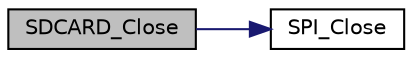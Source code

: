 digraph "SDCARD_Close"
{
 // LATEX_PDF_SIZE
  edge [fontname="Helvetica",fontsize="10",labelfontname="Helvetica",labelfontsize="10"];
  node [fontname="Helvetica",fontsize="10",shape=record];
  rankdir="LR";
  Node1 [label="SDCARD_Close",height=0.2,width=0.4,color="black", fillcolor="grey75", style="filled", fontcolor="black",tooltip="This function is used to close SDCARD."];
  Node1 -> Node2 [color="midnightblue",fontsize="10",style="solid",fontname="Helvetica"];
  Node2 [label="SPI_Close",height=0.2,width=0.4,color="black", fillcolor="white", style="filled",URL="$d5/ddb/group___n_a_n_o100___s_p_i___e_x_p_o_r_t_e_d___f_u_n_c_t_i_o_n_s.html#ga8074f716aa1c65ecc93d79062b5d4b1b",tooltip="Reset SPI module and disable SPI peripheral clock."];
}
